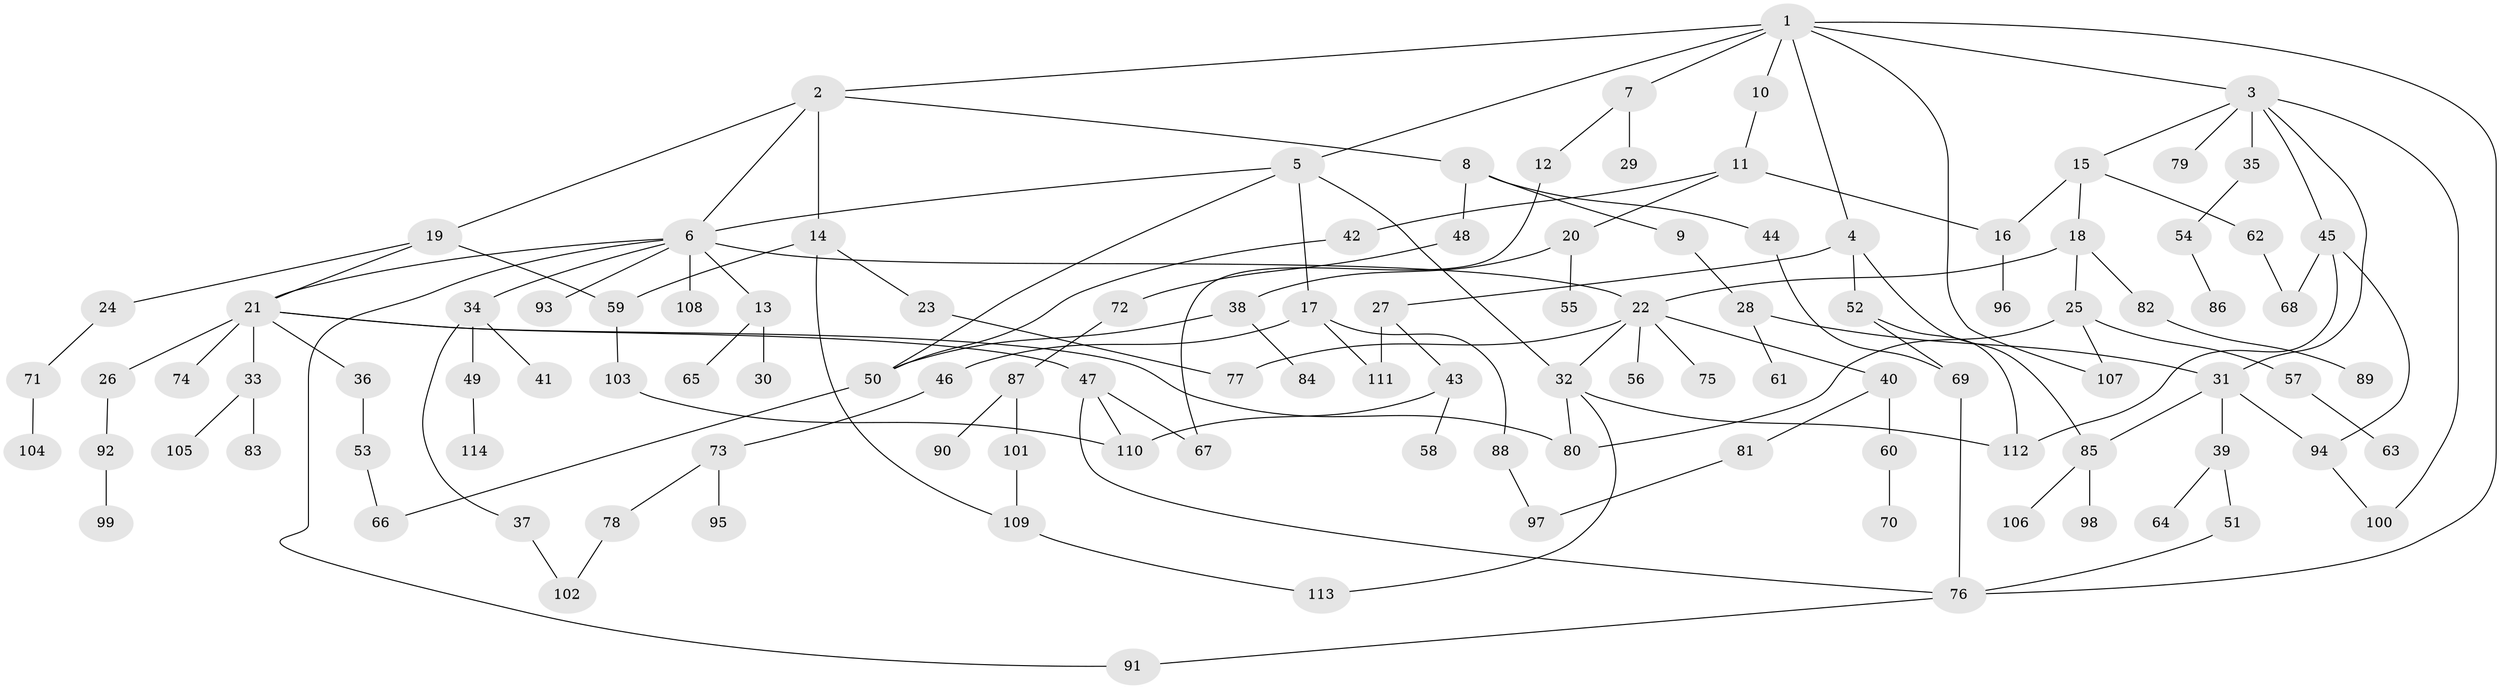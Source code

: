 // Generated by graph-tools (version 1.1) at 2025/13/03/09/25 04:13:23]
// undirected, 114 vertices, 146 edges
graph export_dot {
graph [start="1"]
  node [color=gray90,style=filled];
  1;
  2;
  3;
  4;
  5;
  6;
  7;
  8;
  9;
  10;
  11;
  12;
  13;
  14;
  15;
  16;
  17;
  18;
  19;
  20;
  21;
  22;
  23;
  24;
  25;
  26;
  27;
  28;
  29;
  30;
  31;
  32;
  33;
  34;
  35;
  36;
  37;
  38;
  39;
  40;
  41;
  42;
  43;
  44;
  45;
  46;
  47;
  48;
  49;
  50;
  51;
  52;
  53;
  54;
  55;
  56;
  57;
  58;
  59;
  60;
  61;
  62;
  63;
  64;
  65;
  66;
  67;
  68;
  69;
  70;
  71;
  72;
  73;
  74;
  75;
  76;
  77;
  78;
  79;
  80;
  81;
  82;
  83;
  84;
  85;
  86;
  87;
  88;
  89;
  90;
  91;
  92;
  93;
  94;
  95;
  96;
  97;
  98;
  99;
  100;
  101;
  102;
  103;
  104;
  105;
  106;
  107;
  108;
  109;
  110;
  111;
  112;
  113;
  114;
  1 -- 2;
  1 -- 3;
  1 -- 4;
  1 -- 5;
  1 -- 7;
  1 -- 10;
  1 -- 107;
  1 -- 76;
  2 -- 8;
  2 -- 14;
  2 -- 19;
  2 -- 6;
  3 -- 15;
  3 -- 31;
  3 -- 35;
  3 -- 45;
  3 -- 79;
  3 -- 100;
  4 -- 27;
  4 -- 52;
  4 -- 85;
  5 -- 6;
  5 -- 17;
  5 -- 50;
  5 -- 32;
  6 -- 13;
  6 -- 22;
  6 -- 34;
  6 -- 91;
  6 -- 93;
  6 -- 108;
  6 -- 21;
  7 -- 12;
  7 -- 29;
  8 -- 9;
  8 -- 44;
  8 -- 48;
  9 -- 28;
  10 -- 11;
  11 -- 16;
  11 -- 20;
  11 -- 42;
  12 -- 67;
  13 -- 30;
  13 -- 65;
  14 -- 23;
  14 -- 109;
  14 -- 59;
  15 -- 18;
  15 -- 62;
  15 -- 16;
  16 -- 96;
  17 -- 46;
  17 -- 88;
  17 -- 111;
  18 -- 25;
  18 -- 82;
  18 -- 22;
  19 -- 21;
  19 -- 24;
  19 -- 59;
  20 -- 38;
  20 -- 55;
  21 -- 26;
  21 -- 33;
  21 -- 36;
  21 -- 47;
  21 -- 74;
  21 -- 80;
  22 -- 32;
  22 -- 40;
  22 -- 56;
  22 -- 75;
  22 -- 77;
  23 -- 77;
  24 -- 71;
  25 -- 57;
  25 -- 107;
  25 -- 80;
  26 -- 92;
  27 -- 43;
  27 -- 111;
  28 -- 61;
  28 -- 31;
  31 -- 39;
  31 -- 85;
  31 -- 94;
  32 -- 113;
  32 -- 112;
  32 -- 80;
  33 -- 83;
  33 -- 105;
  34 -- 37;
  34 -- 41;
  34 -- 49;
  35 -- 54;
  36 -- 53;
  37 -- 102;
  38 -- 84;
  38 -- 50;
  39 -- 51;
  39 -- 64;
  40 -- 60;
  40 -- 81;
  42 -- 50;
  43 -- 58;
  43 -- 110;
  44 -- 69;
  45 -- 112;
  45 -- 94;
  45 -- 68;
  46 -- 73;
  47 -- 67;
  47 -- 110;
  47 -- 76;
  48 -- 72;
  49 -- 114;
  50 -- 66;
  51 -- 76;
  52 -- 69;
  52 -- 112;
  53 -- 66;
  54 -- 86;
  57 -- 63;
  59 -- 103;
  60 -- 70;
  62 -- 68;
  69 -- 76;
  71 -- 104;
  72 -- 87;
  73 -- 78;
  73 -- 95;
  76 -- 91;
  78 -- 102;
  81 -- 97;
  82 -- 89;
  85 -- 98;
  85 -- 106;
  87 -- 90;
  87 -- 101;
  88 -- 97;
  92 -- 99;
  94 -- 100;
  101 -- 109;
  103 -- 110;
  109 -- 113;
}
